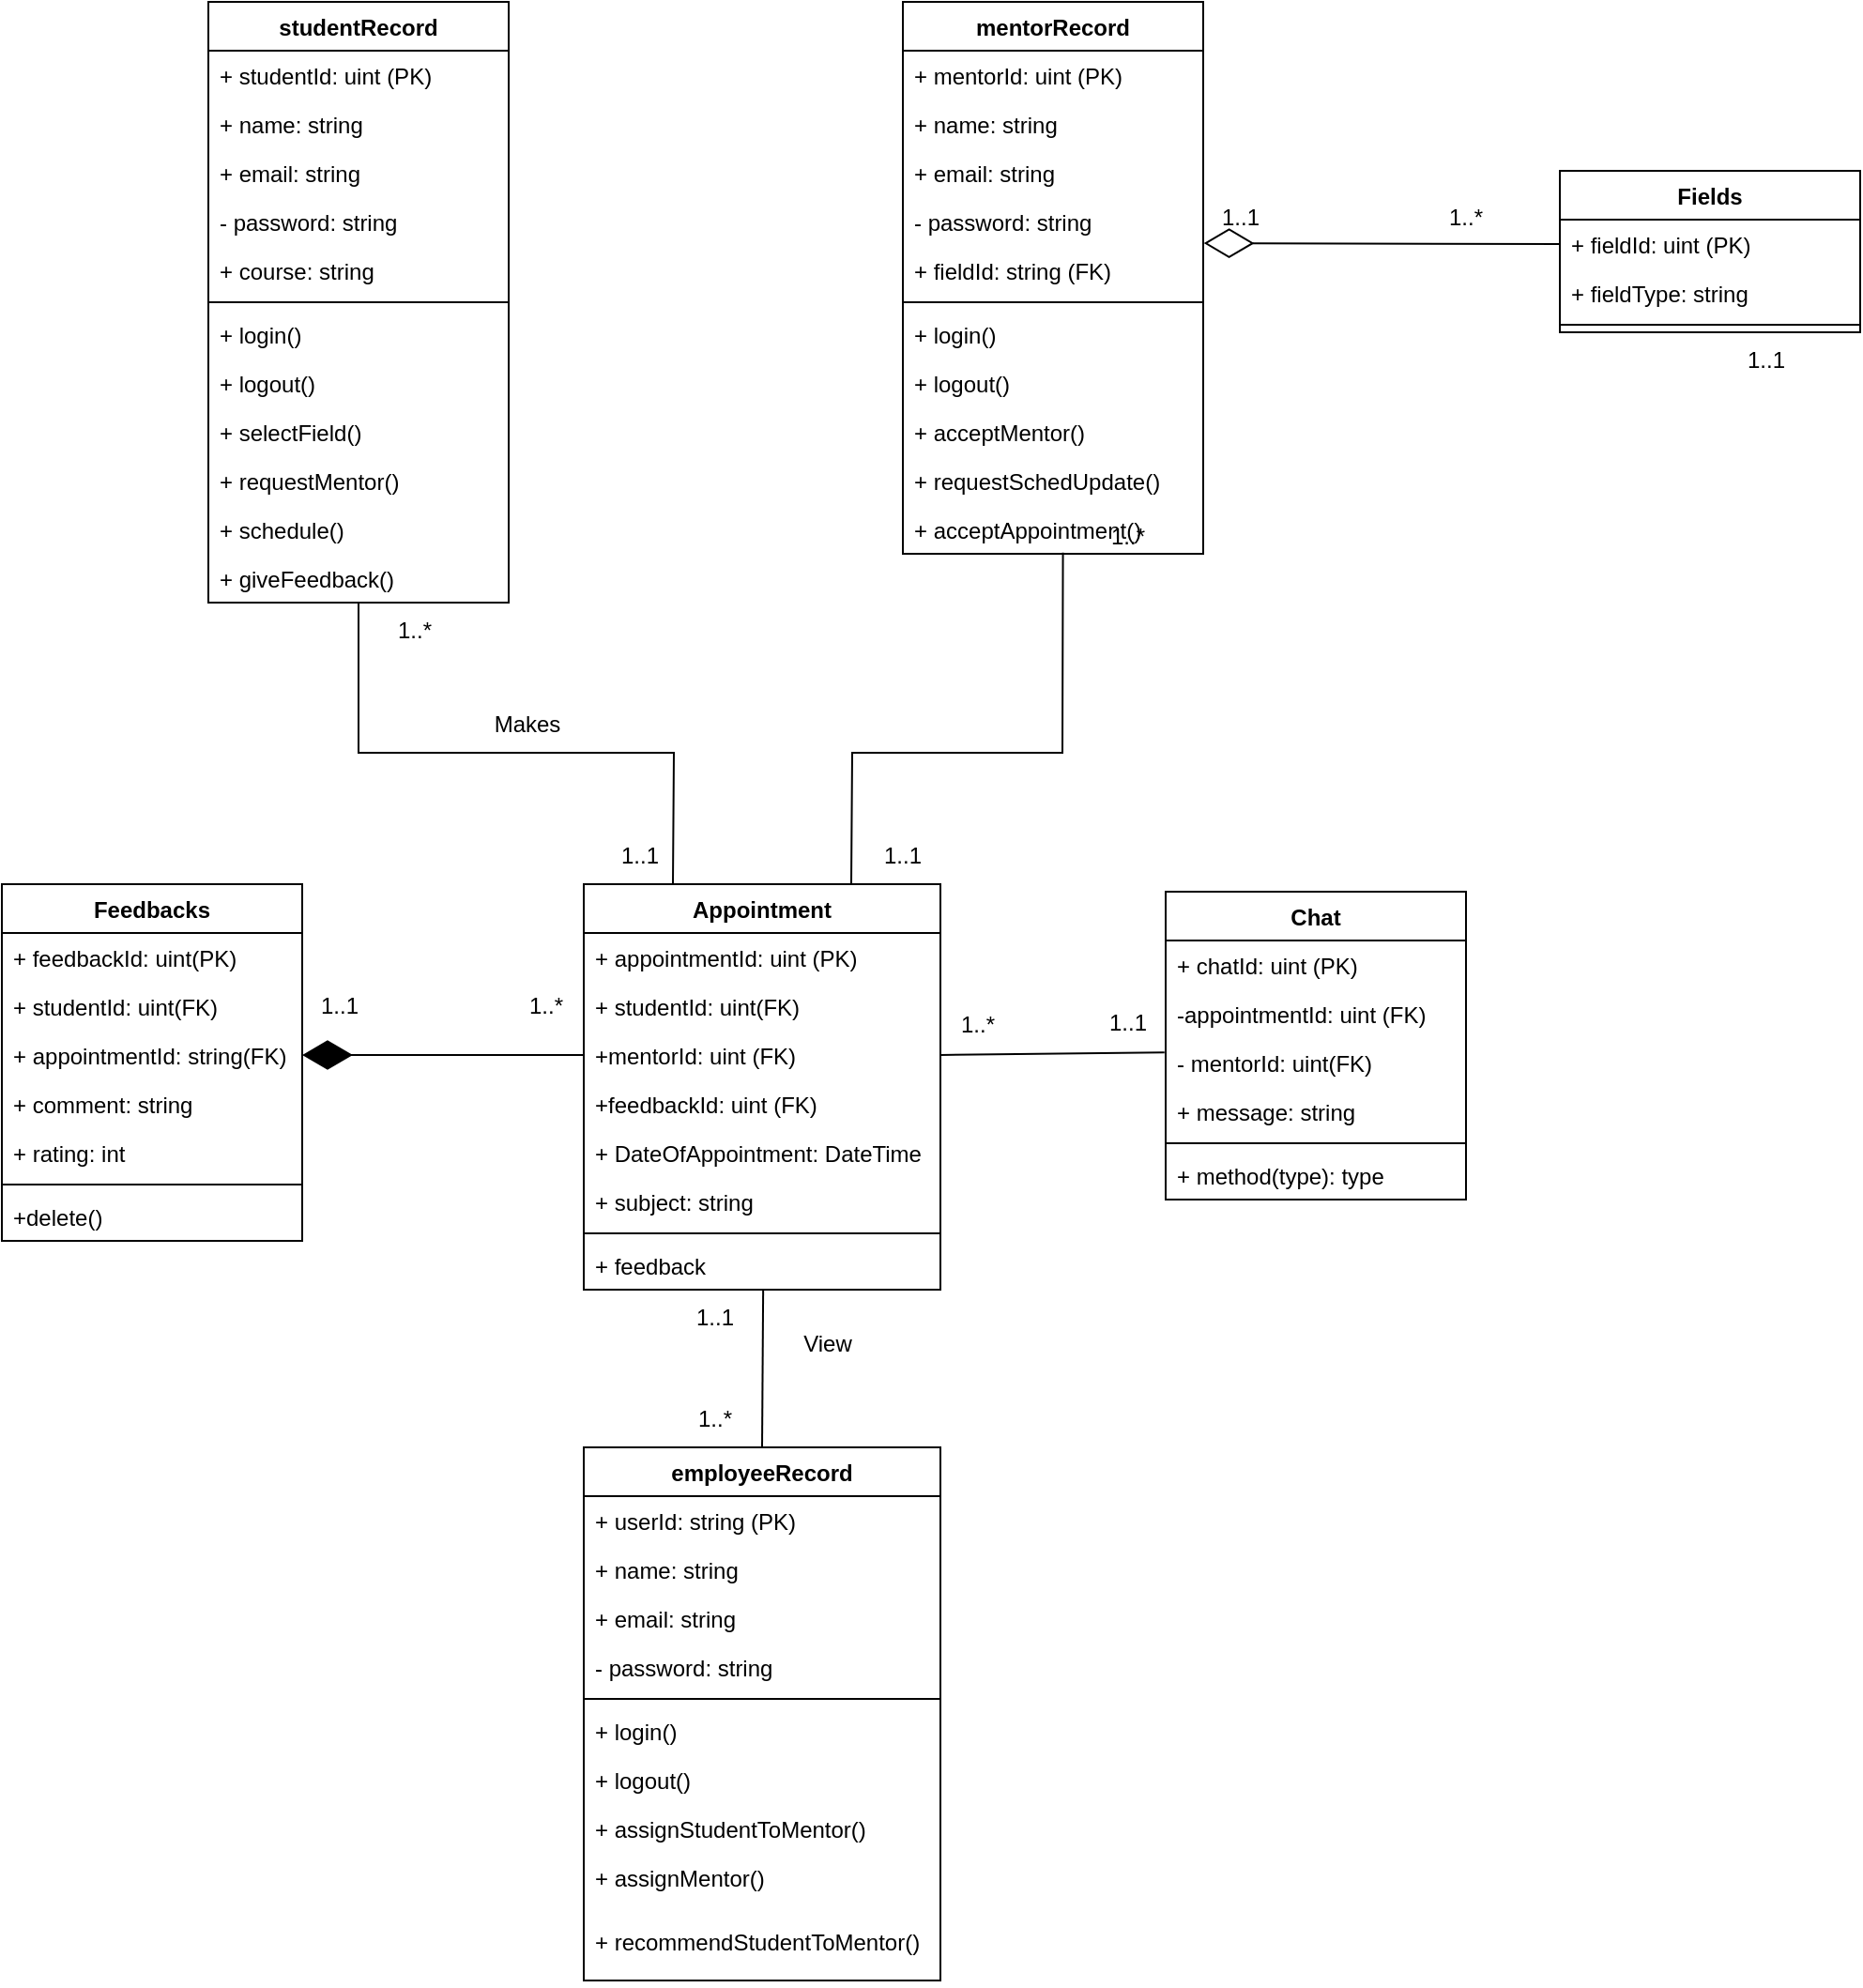 <mxfile version="22.1.5" type="github">
  <diagram id="C5RBs43oDa-KdzZeNtuy" name="Page-1">
    <mxGraphModel dx="1235" dy="666" grid="1" gridSize="10" guides="1" tooltips="1" connect="1" arrows="1" fold="1" page="1" pageScale="1" pageWidth="827" pageHeight="1169" math="0" shadow="0">
      <root>
        <mxCell id="WIyWlLk6GJQsqaUBKTNV-0" />
        <mxCell id="WIyWlLk6GJQsqaUBKTNV-1" parent="WIyWlLk6GJQsqaUBKTNV-0" />
        <mxCell id="QHLnaAk54jUI6bsKHcxq-0" value="studentRecord" style="swimlane;fontStyle=1;align=center;verticalAlign=top;childLayout=stackLayout;horizontal=1;startSize=26;horizontalStack=0;resizeParent=1;resizeParentMax=0;resizeLast=0;collapsible=1;marginBottom=0;whiteSpace=wrap;html=1;" vertex="1" parent="WIyWlLk6GJQsqaUBKTNV-1">
          <mxGeometry x="170" y="40" width="160" height="320" as="geometry" />
        </mxCell>
        <mxCell id="QHLnaAk54jUI6bsKHcxq-25" value="+ studentId: uint (PK)" style="text;strokeColor=none;fillColor=none;align=left;verticalAlign=top;spacingLeft=4;spacingRight=4;overflow=hidden;rotatable=0;points=[[0,0.5],[1,0.5]];portConstraint=eastwest;whiteSpace=wrap;html=1;" vertex="1" parent="QHLnaAk54jUI6bsKHcxq-0">
          <mxGeometry y="26" width="160" height="26" as="geometry" />
        </mxCell>
        <mxCell id="QHLnaAk54jUI6bsKHcxq-1" value="+ name: string&lt;br&gt;" style="text;strokeColor=none;fillColor=none;align=left;verticalAlign=top;spacingLeft=4;spacingRight=4;overflow=hidden;rotatable=0;points=[[0,0.5],[1,0.5]];portConstraint=eastwest;whiteSpace=wrap;html=1;" vertex="1" parent="QHLnaAk54jUI6bsKHcxq-0">
          <mxGeometry y="52" width="160" height="26" as="geometry" />
        </mxCell>
        <mxCell id="QHLnaAk54jUI6bsKHcxq-4" value="+ email: string" style="text;strokeColor=none;fillColor=none;align=left;verticalAlign=top;spacingLeft=4;spacingRight=4;overflow=hidden;rotatable=0;points=[[0,0.5],[1,0.5]];portConstraint=eastwest;whiteSpace=wrap;html=1;" vertex="1" parent="QHLnaAk54jUI6bsKHcxq-0">
          <mxGeometry y="78" width="160" height="26" as="geometry" />
        </mxCell>
        <mxCell id="QHLnaAk54jUI6bsKHcxq-5" value="- password: string" style="text;strokeColor=none;fillColor=none;align=left;verticalAlign=top;spacingLeft=4;spacingRight=4;overflow=hidden;rotatable=0;points=[[0,0.5],[1,0.5]];portConstraint=eastwest;whiteSpace=wrap;html=1;" vertex="1" parent="QHLnaAk54jUI6bsKHcxq-0">
          <mxGeometry y="104" width="160" height="26" as="geometry" />
        </mxCell>
        <mxCell id="QHLnaAk54jUI6bsKHcxq-43" value="+ course: string" style="text;strokeColor=none;fillColor=none;align=left;verticalAlign=top;spacingLeft=4;spacingRight=4;overflow=hidden;rotatable=0;points=[[0,0.5],[1,0.5]];portConstraint=eastwest;whiteSpace=wrap;html=1;" vertex="1" parent="QHLnaAk54jUI6bsKHcxq-0">
          <mxGeometry y="130" width="160" height="26" as="geometry" />
        </mxCell>
        <mxCell id="QHLnaAk54jUI6bsKHcxq-2" value="" style="line;strokeWidth=1;fillColor=none;align=left;verticalAlign=middle;spacingTop=-1;spacingLeft=3;spacingRight=3;rotatable=0;labelPosition=right;points=[];portConstraint=eastwest;strokeColor=inherit;" vertex="1" parent="QHLnaAk54jUI6bsKHcxq-0">
          <mxGeometry y="156" width="160" height="8" as="geometry" />
        </mxCell>
        <mxCell id="QHLnaAk54jUI6bsKHcxq-3" value="+ login()" style="text;strokeColor=none;fillColor=none;align=left;verticalAlign=top;spacingLeft=4;spacingRight=4;overflow=hidden;rotatable=0;points=[[0,0.5],[1,0.5]];portConstraint=eastwest;whiteSpace=wrap;html=1;" vertex="1" parent="QHLnaAk54jUI6bsKHcxq-0">
          <mxGeometry y="164" width="160" height="26" as="geometry" />
        </mxCell>
        <mxCell id="QHLnaAk54jUI6bsKHcxq-12" value="+ logout()" style="text;strokeColor=none;fillColor=none;align=left;verticalAlign=top;spacingLeft=4;spacingRight=4;overflow=hidden;rotatable=0;points=[[0,0.5],[1,0.5]];portConstraint=eastwest;whiteSpace=wrap;html=1;" vertex="1" parent="QHLnaAk54jUI6bsKHcxq-0">
          <mxGeometry y="190" width="160" height="26" as="geometry" />
        </mxCell>
        <mxCell id="QHLnaAk54jUI6bsKHcxq-47" value="+ selectField()" style="text;strokeColor=none;fillColor=none;align=left;verticalAlign=top;spacingLeft=4;spacingRight=4;overflow=hidden;rotatable=0;points=[[0,0.5],[1,0.5]];portConstraint=eastwest;whiteSpace=wrap;html=1;" vertex="1" parent="QHLnaAk54jUI6bsKHcxq-0">
          <mxGeometry y="216" width="160" height="26" as="geometry" />
        </mxCell>
        <mxCell id="QHLnaAk54jUI6bsKHcxq-45" value="+ requestMentor()" style="text;strokeColor=none;fillColor=none;align=left;verticalAlign=top;spacingLeft=4;spacingRight=4;overflow=hidden;rotatable=0;points=[[0,0.5],[1,0.5]];portConstraint=eastwest;whiteSpace=wrap;html=1;" vertex="1" parent="QHLnaAk54jUI6bsKHcxq-0">
          <mxGeometry y="242" width="160" height="26" as="geometry" />
        </mxCell>
        <mxCell id="QHLnaAk54jUI6bsKHcxq-49" value="+ schedule()" style="text;strokeColor=none;fillColor=none;align=left;verticalAlign=top;spacingLeft=4;spacingRight=4;overflow=hidden;rotatable=0;points=[[0,0.5],[1,0.5]];portConstraint=eastwest;whiteSpace=wrap;html=1;" vertex="1" parent="QHLnaAk54jUI6bsKHcxq-0">
          <mxGeometry y="268" width="160" height="26" as="geometry" />
        </mxCell>
        <mxCell id="QHLnaAk54jUI6bsKHcxq-48" value="+ giveFeedback()" style="text;strokeColor=none;fillColor=none;align=left;verticalAlign=top;spacingLeft=4;spacingRight=4;overflow=hidden;rotatable=0;points=[[0,0.5],[1,0.5]];portConstraint=eastwest;whiteSpace=wrap;html=1;" vertex="1" parent="QHLnaAk54jUI6bsKHcxq-0">
          <mxGeometry y="294" width="160" height="26" as="geometry" />
        </mxCell>
        <mxCell id="QHLnaAk54jUI6bsKHcxq-27" value="mentorRecord" style="swimlane;fontStyle=1;align=center;verticalAlign=top;childLayout=stackLayout;horizontal=1;startSize=26;horizontalStack=0;resizeParent=1;resizeParentMax=0;resizeLast=0;collapsible=1;marginBottom=0;whiteSpace=wrap;html=1;" vertex="1" parent="WIyWlLk6GJQsqaUBKTNV-1">
          <mxGeometry x="540" y="40" width="160" height="294" as="geometry" />
        </mxCell>
        <mxCell id="QHLnaAk54jUI6bsKHcxq-28" value="+ mentorId: uint (PK)" style="text;strokeColor=none;fillColor=none;align=left;verticalAlign=top;spacingLeft=4;spacingRight=4;overflow=hidden;rotatable=0;points=[[0,0.5],[1,0.5]];portConstraint=eastwest;whiteSpace=wrap;html=1;" vertex="1" parent="QHLnaAk54jUI6bsKHcxq-27">
          <mxGeometry y="26" width="160" height="26" as="geometry" />
        </mxCell>
        <mxCell id="QHLnaAk54jUI6bsKHcxq-29" value="+ name: string&lt;br&gt;" style="text;strokeColor=none;fillColor=none;align=left;verticalAlign=top;spacingLeft=4;spacingRight=4;overflow=hidden;rotatable=0;points=[[0,0.5],[1,0.5]];portConstraint=eastwest;whiteSpace=wrap;html=1;" vertex="1" parent="QHLnaAk54jUI6bsKHcxq-27">
          <mxGeometry y="52" width="160" height="26" as="geometry" />
        </mxCell>
        <mxCell id="QHLnaAk54jUI6bsKHcxq-30" value="+ email: string" style="text;strokeColor=none;fillColor=none;align=left;verticalAlign=top;spacingLeft=4;spacingRight=4;overflow=hidden;rotatable=0;points=[[0,0.5],[1,0.5]];portConstraint=eastwest;whiteSpace=wrap;html=1;" vertex="1" parent="QHLnaAk54jUI6bsKHcxq-27">
          <mxGeometry y="78" width="160" height="26" as="geometry" />
        </mxCell>
        <mxCell id="QHLnaAk54jUI6bsKHcxq-31" value="- password: string" style="text;strokeColor=none;fillColor=none;align=left;verticalAlign=top;spacingLeft=4;spacingRight=4;overflow=hidden;rotatable=0;points=[[0,0.5],[1,0.5]];portConstraint=eastwest;whiteSpace=wrap;html=1;" vertex="1" parent="QHLnaAk54jUI6bsKHcxq-27">
          <mxGeometry y="104" width="160" height="26" as="geometry" />
        </mxCell>
        <mxCell id="QHLnaAk54jUI6bsKHcxq-44" value="+ fieldId: string (FK)" style="text;strokeColor=none;fillColor=none;align=left;verticalAlign=top;spacingLeft=4;spacingRight=4;overflow=hidden;rotatable=0;points=[[0,0.5],[1,0.5]];portConstraint=eastwest;whiteSpace=wrap;html=1;" vertex="1" parent="QHLnaAk54jUI6bsKHcxq-27">
          <mxGeometry y="130" width="160" height="26" as="geometry" />
        </mxCell>
        <mxCell id="QHLnaAk54jUI6bsKHcxq-32" value="" style="line;strokeWidth=1;fillColor=none;align=left;verticalAlign=middle;spacingTop=-1;spacingLeft=3;spacingRight=3;rotatable=0;labelPosition=right;points=[];portConstraint=eastwest;strokeColor=inherit;" vertex="1" parent="QHLnaAk54jUI6bsKHcxq-27">
          <mxGeometry y="156" width="160" height="8" as="geometry" />
        </mxCell>
        <mxCell id="QHLnaAk54jUI6bsKHcxq-33" value="+ login()" style="text;strokeColor=none;fillColor=none;align=left;verticalAlign=top;spacingLeft=4;spacingRight=4;overflow=hidden;rotatable=0;points=[[0,0.5],[1,0.5]];portConstraint=eastwest;whiteSpace=wrap;html=1;" vertex="1" parent="QHLnaAk54jUI6bsKHcxq-27">
          <mxGeometry y="164" width="160" height="26" as="geometry" />
        </mxCell>
        <mxCell id="QHLnaAk54jUI6bsKHcxq-34" value="+ logout()" style="text;strokeColor=none;fillColor=none;align=left;verticalAlign=top;spacingLeft=4;spacingRight=4;overflow=hidden;rotatable=0;points=[[0,0.5],[1,0.5]];portConstraint=eastwest;whiteSpace=wrap;html=1;" vertex="1" parent="QHLnaAk54jUI6bsKHcxq-27">
          <mxGeometry y="190" width="160" height="26" as="geometry" />
        </mxCell>
        <mxCell id="QHLnaAk54jUI6bsKHcxq-120" value="+ acceptMentor()" style="text;strokeColor=none;fillColor=none;align=left;verticalAlign=top;spacingLeft=4;spacingRight=4;overflow=hidden;rotatable=0;points=[[0,0.5],[1,0.5]];portConstraint=eastwest;whiteSpace=wrap;html=1;" vertex="1" parent="QHLnaAk54jUI6bsKHcxq-27">
          <mxGeometry y="216" width="160" height="26" as="geometry" />
        </mxCell>
        <mxCell id="QHLnaAk54jUI6bsKHcxq-50" value="+ requestSchedUpdate()" style="text;strokeColor=none;fillColor=none;align=left;verticalAlign=top;spacingLeft=4;spacingRight=4;overflow=hidden;rotatable=0;points=[[0,0.5],[1,0.5]];portConstraint=eastwest;whiteSpace=wrap;html=1;" vertex="1" parent="QHLnaAk54jUI6bsKHcxq-27">
          <mxGeometry y="242" width="160" height="26" as="geometry" />
        </mxCell>
        <mxCell id="QHLnaAk54jUI6bsKHcxq-46" value="+ acceptAppointment()" style="text;strokeColor=none;fillColor=none;align=left;verticalAlign=top;spacingLeft=4;spacingRight=4;overflow=hidden;rotatable=0;points=[[0,0.5],[1,0.5]];portConstraint=eastwest;whiteSpace=wrap;html=1;" vertex="1" parent="QHLnaAk54jUI6bsKHcxq-27">
          <mxGeometry y="268" width="160" height="26" as="geometry" />
        </mxCell>
        <mxCell id="QHLnaAk54jUI6bsKHcxq-35" value="employeeRecord" style="swimlane;fontStyle=1;align=center;verticalAlign=top;childLayout=stackLayout;horizontal=1;startSize=26;horizontalStack=0;resizeParent=1;resizeParentMax=0;resizeLast=0;collapsible=1;marginBottom=0;whiteSpace=wrap;html=1;" vertex="1" parent="WIyWlLk6GJQsqaUBKTNV-1">
          <mxGeometry x="370" y="810" width="190" height="284" as="geometry" />
        </mxCell>
        <mxCell id="QHLnaAk54jUI6bsKHcxq-36" value="+ userId: string (PK)" style="text;strokeColor=none;fillColor=none;align=left;verticalAlign=top;spacingLeft=4;spacingRight=4;overflow=hidden;rotatable=0;points=[[0,0.5],[1,0.5]];portConstraint=eastwest;whiteSpace=wrap;html=1;" vertex="1" parent="QHLnaAk54jUI6bsKHcxq-35">
          <mxGeometry y="26" width="190" height="26" as="geometry" />
        </mxCell>
        <mxCell id="QHLnaAk54jUI6bsKHcxq-37" value="+ name: string&lt;br&gt;" style="text;strokeColor=none;fillColor=none;align=left;verticalAlign=top;spacingLeft=4;spacingRight=4;overflow=hidden;rotatable=0;points=[[0,0.5],[1,0.5]];portConstraint=eastwest;whiteSpace=wrap;html=1;" vertex="1" parent="QHLnaAk54jUI6bsKHcxq-35">
          <mxGeometry y="52" width="190" height="26" as="geometry" />
        </mxCell>
        <mxCell id="QHLnaAk54jUI6bsKHcxq-38" value="+ email: string" style="text;strokeColor=none;fillColor=none;align=left;verticalAlign=top;spacingLeft=4;spacingRight=4;overflow=hidden;rotatable=0;points=[[0,0.5],[1,0.5]];portConstraint=eastwest;whiteSpace=wrap;html=1;" vertex="1" parent="QHLnaAk54jUI6bsKHcxq-35">
          <mxGeometry y="78" width="190" height="26" as="geometry" />
        </mxCell>
        <mxCell id="QHLnaAk54jUI6bsKHcxq-39" value="- password: string" style="text;strokeColor=none;fillColor=none;align=left;verticalAlign=top;spacingLeft=4;spacingRight=4;overflow=hidden;rotatable=0;points=[[0,0.5],[1,0.5]];portConstraint=eastwest;whiteSpace=wrap;html=1;" vertex="1" parent="QHLnaAk54jUI6bsKHcxq-35">
          <mxGeometry y="104" width="190" height="26" as="geometry" />
        </mxCell>
        <mxCell id="QHLnaAk54jUI6bsKHcxq-40" value="" style="line;strokeWidth=1;fillColor=none;align=left;verticalAlign=middle;spacingTop=-1;spacingLeft=3;spacingRight=3;rotatable=0;labelPosition=right;points=[];portConstraint=eastwest;strokeColor=inherit;" vertex="1" parent="QHLnaAk54jUI6bsKHcxq-35">
          <mxGeometry y="130" width="190" height="8" as="geometry" />
        </mxCell>
        <mxCell id="QHLnaAk54jUI6bsKHcxq-41" value="+ login()" style="text;strokeColor=none;fillColor=none;align=left;verticalAlign=top;spacingLeft=4;spacingRight=4;overflow=hidden;rotatable=0;points=[[0,0.5],[1,0.5]];portConstraint=eastwest;whiteSpace=wrap;html=1;" vertex="1" parent="QHLnaAk54jUI6bsKHcxq-35">
          <mxGeometry y="138" width="190" height="26" as="geometry" />
        </mxCell>
        <mxCell id="QHLnaAk54jUI6bsKHcxq-42" value="+ logout()" style="text;strokeColor=none;fillColor=none;align=left;verticalAlign=top;spacingLeft=4;spacingRight=4;overflow=hidden;rotatable=0;points=[[0,0.5],[1,0.5]];portConstraint=eastwest;whiteSpace=wrap;html=1;" vertex="1" parent="QHLnaAk54jUI6bsKHcxq-35">
          <mxGeometry y="164" width="190" height="26" as="geometry" />
        </mxCell>
        <mxCell id="QHLnaAk54jUI6bsKHcxq-53" value="+ assignStudentToMentor()" style="text;strokeColor=none;fillColor=none;align=left;verticalAlign=top;spacingLeft=4;spacingRight=4;overflow=hidden;rotatable=0;points=[[0,0.5],[1,0.5]];portConstraint=eastwest;whiteSpace=wrap;html=1;" vertex="1" parent="QHLnaAk54jUI6bsKHcxq-35">
          <mxGeometry y="190" width="190" height="26" as="geometry" />
        </mxCell>
        <mxCell id="QHLnaAk54jUI6bsKHcxq-121" value="+ assignMentor()" style="text;strokeColor=none;fillColor=none;align=left;verticalAlign=top;spacingLeft=4;spacingRight=4;overflow=hidden;rotatable=0;points=[[0,0.5],[1,0.5]];portConstraint=eastwest;whiteSpace=wrap;html=1;" vertex="1" parent="QHLnaAk54jUI6bsKHcxq-35">
          <mxGeometry y="216" width="190" height="34" as="geometry" />
        </mxCell>
        <mxCell id="QHLnaAk54jUI6bsKHcxq-52" value="+ recommendStudentToMentor()" style="text;strokeColor=none;fillColor=none;align=left;verticalAlign=top;spacingLeft=4;spacingRight=4;overflow=hidden;rotatable=0;points=[[0,0.5],[1,0.5]];portConstraint=eastwest;whiteSpace=wrap;html=1;" vertex="1" parent="QHLnaAk54jUI6bsKHcxq-35">
          <mxGeometry y="250" width="190" height="34" as="geometry" />
        </mxCell>
        <mxCell id="QHLnaAk54jUI6bsKHcxq-54" value="Appointment" style="swimlane;fontStyle=1;align=center;verticalAlign=top;childLayout=stackLayout;horizontal=1;startSize=26;horizontalStack=0;resizeParent=1;resizeParentMax=0;resizeLast=0;collapsible=1;marginBottom=0;whiteSpace=wrap;html=1;" vertex="1" parent="WIyWlLk6GJQsqaUBKTNV-1">
          <mxGeometry x="370" y="510" width="190" height="216" as="geometry" />
        </mxCell>
        <mxCell id="QHLnaAk54jUI6bsKHcxq-55" value="+ appointmentId: uint (PK)" style="text;strokeColor=none;fillColor=none;align=left;verticalAlign=top;spacingLeft=4;spacingRight=4;overflow=hidden;rotatable=0;points=[[0,0.5],[1,0.5]];portConstraint=eastwest;whiteSpace=wrap;html=1;" vertex="1" parent="QHLnaAk54jUI6bsKHcxq-54">
          <mxGeometry y="26" width="190" height="26" as="geometry" />
        </mxCell>
        <mxCell id="QHLnaAk54jUI6bsKHcxq-58" value="+ studentId: uint(FK)" style="text;strokeColor=none;fillColor=none;align=left;verticalAlign=top;spacingLeft=4;spacingRight=4;overflow=hidden;rotatable=0;points=[[0,0.5],[1,0.5]];portConstraint=eastwest;whiteSpace=wrap;html=1;" vertex="1" parent="QHLnaAk54jUI6bsKHcxq-54">
          <mxGeometry y="52" width="190" height="26" as="geometry" />
        </mxCell>
        <mxCell id="QHLnaAk54jUI6bsKHcxq-59" value="+mentorId: uint (FK)" style="text;strokeColor=none;fillColor=none;align=left;verticalAlign=top;spacingLeft=4;spacingRight=4;overflow=hidden;rotatable=0;points=[[0,0.5],[1,0.5]];portConstraint=eastwest;whiteSpace=wrap;html=1;" vertex="1" parent="QHLnaAk54jUI6bsKHcxq-54">
          <mxGeometry y="78" width="190" height="26" as="geometry" />
        </mxCell>
        <mxCell id="QHLnaAk54jUI6bsKHcxq-67" value="+feedbackId: uint (FK)" style="text;strokeColor=none;fillColor=none;align=left;verticalAlign=top;spacingLeft=4;spacingRight=4;overflow=hidden;rotatable=0;points=[[0,0.5],[1,0.5]];portConstraint=eastwest;whiteSpace=wrap;html=1;" vertex="1" parent="QHLnaAk54jUI6bsKHcxq-54">
          <mxGeometry y="104" width="190" height="26" as="geometry" />
        </mxCell>
        <mxCell id="QHLnaAk54jUI6bsKHcxq-68" value="+ DateOfAppointment: DateTime" style="text;strokeColor=none;fillColor=none;align=left;verticalAlign=top;spacingLeft=4;spacingRight=4;overflow=hidden;rotatable=0;points=[[0,0.5],[1,0.5]];portConstraint=eastwest;whiteSpace=wrap;html=1;" vertex="1" parent="QHLnaAk54jUI6bsKHcxq-54">
          <mxGeometry y="130" width="190" height="26" as="geometry" />
        </mxCell>
        <mxCell id="QHLnaAk54jUI6bsKHcxq-103" value="+ subject: string" style="text;strokeColor=none;fillColor=none;align=left;verticalAlign=top;spacingLeft=4;spacingRight=4;overflow=hidden;rotatable=0;points=[[0,0.5],[1,0.5]];portConstraint=eastwest;whiteSpace=wrap;html=1;" vertex="1" parent="QHLnaAk54jUI6bsKHcxq-54">
          <mxGeometry y="156" width="190" height="26" as="geometry" />
        </mxCell>
        <mxCell id="QHLnaAk54jUI6bsKHcxq-56" value="" style="line;strokeWidth=1;fillColor=none;align=left;verticalAlign=middle;spacingTop=-1;spacingLeft=3;spacingRight=3;rotatable=0;labelPosition=right;points=[];portConstraint=eastwest;strokeColor=inherit;" vertex="1" parent="QHLnaAk54jUI6bsKHcxq-54">
          <mxGeometry y="182" width="190" height="8" as="geometry" />
        </mxCell>
        <mxCell id="QHLnaAk54jUI6bsKHcxq-57" value="+ feedback" style="text;strokeColor=none;fillColor=none;align=left;verticalAlign=top;spacingLeft=4;spacingRight=4;overflow=hidden;rotatable=0;points=[[0,0.5],[1,0.5]];portConstraint=eastwest;whiteSpace=wrap;html=1;" vertex="1" parent="QHLnaAk54jUI6bsKHcxq-54">
          <mxGeometry y="190" width="190" height="26" as="geometry" />
        </mxCell>
        <mxCell id="QHLnaAk54jUI6bsKHcxq-60" value="Feedbacks" style="swimlane;fontStyle=1;align=center;verticalAlign=top;childLayout=stackLayout;horizontal=1;startSize=26;horizontalStack=0;resizeParent=1;resizeParentMax=0;resizeLast=0;collapsible=1;marginBottom=0;whiteSpace=wrap;html=1;" vertex="1" parent="WIyWlLk6GJQsqaUBKTNV-1">
          <mxGeometry x="60" y="510" width="160" height="190" as="geometry" />
        </mxCell>
        <mxCell id="QHLnaAk54jUI6bsKHcxq-61" value="+ feedbackId: uint(PK)" style="text;strokeColor=none;fillColor=none;align=left;verticalAlign=top;spacingLeft=4;spacingRight=4;overflow=hidden;rotatable=0;points=[[0,0.5],[1,0.5]];portConstraint=eastwest;whiteSpace=wrap;html=1;" vertex="1" parent="QHLnaAk54jUI6bsKHcxq-60">
          <mxGeometry y="26" width="160" height="26" as="geometry" />
        </mxCell>
        <mxCell id="QHLnaAk54jUI6bsKHcxq-112" value="+ studentId: uint(FK)" style="text;strokeColor=none;fillColor=none;align=left;verticalAlign=top;spacingLeft=4;spacingRight=4;overflow=hidden;rotatable=0;points=[[0,0.5],[1,0.5]];portConstraint=eastwest;whiteSpace=wrap;html=1;" vertex="1" parent="QHLnaAk54jUI6bsKHcxq-60">
          <mxGeometry y="52" width="160" height="26" as="geometry" />
        </mxCell>
        <mxCell id="QHLnaAk54jUI6bsKHcxq-64" value="+ appointmentId: string(FK)" style="text;strokeColor=none;fillColor=none;align=left;verticalAlign=top;spacingLeft=4;spacingRight=4;overflow=hidden;rotatable=0;points=[[0,0.5],[1,0.5]];portConstraint=eastwest;whiteSpace=wrap;html=1;" vertex="1" parent="QHLnaAk54jUI6bsKHcxq-60">
          <mxGeometry y="78" width="160" height="26" as="geometry" />
        </mxCell>
        <mxCell id="QHLnaAk54jUI6bsKHcxq-65" value="+ comment: string" style="text;strokeColor=none;fillColor=none;align=left;verticalAlign=top;spacingLeft=4;spacingRight=4;overflow=hidden;rotatable=0;points=[[0,0.5],[1,0.5]];portConstraint=eastwest;whiteSpace=wrap;html=1;" vertex="1" parent="QHLnaAk54jUI6bsKHcxq-60">
          <mxGeometry y="104" width="160" height="26" as="geometry" />
        </mxCell>
        <mxCell id="QHLnaAk54jUI6bsKHcxq-66" value="+ rating: int" style="text;strokeColor=none;fillColor=none;align=left;verticalAlign=top;spacingLeft=4;spacingRight=4;overflow=hidden;rotatable=0;points=[[0,0.5],[1,0.5]];portConstraint=eastwest;whiteSpace=wrap;html=1;" vertex="1" parent="QHLnaAk54jUI6bsKHcxq-60">
          <mxGeometry y="130" width="160" height="26" as="geometry" />
        </mxCell>
        <mxCell id="QHLnaAk54jUI6bsKHcxq-62" value="" style="line;strokeWidth=1;fillColor=none;align=left;verticalAlign=middle;spacingTop=-1;spacingLeft=3;spacingRight=3;rotatable=0;labelPosition=right;points=[];portConstraint=eastwest;strokeColor=inherit;" vertex="1" parent="QHLnaAk54jUI6bsKHcxq-60">
          <mxGeometry y="156" width="160" height="8" as="geometry" />
        </mxCell>
        <mxCell id="QHLnaAk54jUI6bsKHcxq-63" value="+delete()" style="text;strokeColor=none;fillColor=none;align=left;verticalAlign=top;spacingLeft=4;spacingRight=4;overflow=hidden;rotatable=0;points=[[0,0.5],[1,0.5]];portConstraint=eastwest;whiteSpace=wrap;html=1;" vertex="1" parent="QHLnaAk54jUI6bsKHcxq-60">
          <mxGeometry y="164" width="160" height="26" as="geometry" />
        </mxCell>
        <mxCell id="QHLnaAk54jUI6bsKHcxq-71" value="" style="endArrow=diamondThin;endFill=1;endSize=24;html=1;rounded=0;entryX=1;entryY=0.5;entryDx=0;entryDy=0;exitX=0;exitY=0.5;exitDx=0;exitDy=0;" edge="1" parent="WIyWlLk6GJQsqaUBKTNV-1" source="QHLnaAk54jUI6bsKHcxq-59" target="QHLnaAk54jUI6bsKHcxq-64">
          <mxGeometry width="160" relative="1" as="geometry">
            <mxPoint x="260" y="450" as="sourcePoint" />
            <mxPoint x="420" y="450" as="targetPoint" />
          </mxGeometry>
        </mxCell>
        <mxCell id="QHLnaAk54jUI6bsKHcxq-73" value="" style="endArrow=none;html=1;rounded=0;entryX=0.25;entryY=0;entryDx=0;entryDy=0;" edge="1" parent="WIyWlLk6GJQsqaUBKTNV-1" source="QHLnaAk54jUI6bsKHcxq-48" target="QHLnaAk54jUI6bsKHcxq-54">
          <mxGeometry width="50" height="50" relative="1" as="geometry">
            <mxPoint x="320" y="460" as="sourcePoint" />
            <mxPoint x="370" y="410" as="targetPoint" />
            <Array as="points">
              <mxPoint x="250" y="440" />
              <mxPoint x="418" y="440" />
            </Array>
          </mxGeometry>
        </mxCell>
        <mxCell id="QHLnaAk54jUI6bsKHcxq-74" value="" style="endArrow=none;html=1;rounded=0;exitX=0.75;exitY=0;exitDx=0;exitDy=0;entryX=0.533;entryY=0.975;entryDx=0;entryDy=0;entryPerimeter=0;" edge="1" parent="WIyWlLk6GJQsqaUBKTNV-1" source="QHLnaAk54jUI6bsKHcxq-54" target="QHLnaAk54jUI6bsKHcxq-46">
          <mxGeometry width="50" height="50" relative="1" as="geometry">
            <mxPoint x="410" y="420" as="sourcePoint" />
            <mxPoint x="460" y="370" as="targetPoint" />
            <Array as="points">
              <mxPoint x="513" y="440" />
              <mxPoint x="625" y="440" />
            </Array>
          </mxGeometry>
        </mxCell>
        <mxCell id="QHLnaAk54jUI6bsKHcxq-75" value="" style="endArrow=none;html=1;rounded=0;entryX=0.503;entryY=1.007;entryDx=0;entryDy=0;entryPerimeter=0;exitX=0.5;exitY=0;exitDx=0;exitDy=0;" edge="1" parent="WIyWlLk6GJQsqaUBKTNV-1" source="QHLnaAk54jUI6bsKHcxq-35" target="QHLnaAk54jUI6bsKHcxq-57">
          <mxGeometry width="50" height="50" relative="1" as="geometry">
            <mxPoint x="400" y="820" as="sourcePoint" />
            <mxPoint x="450" y="770" as="targetPoint" />
          </mxGeometry>
        </mxCell>
        <mxCell id="QHLnaAk54jUI6bsKHcxq-76" value="Fields" style="swimlane;fontStyle=1;align=center;verticalAlign=top;childLayout=stackLayout;horizontal=1;startSize=26;horizontalStack=0;resizeParent=1;resizeParentMax=0;resizeLast=0;collapsible=1;marginBottom=0;whiteSpace=wrap;html=1;" vertex="1" parent="WIyWlLk6GJQsqaUBKTNV-1">
          <mxGeometry x="890" y="130" width="160" height="86" as="geometry" />
        </mxCell>
        <mxCell id="QHLnaAk54jUI6bsKHcxq-77" value="+ fieldId: uint (PK)" style="text;strokeColor=none;fillColor=none;align=left;verticalAlign=top;spacingLeft=4;spacingRight=4;overflow=hidden;rotatable=0;points=[[0,0.5],[1,0.5]];portConstraint=eastwest;whiteSpace=wrap;html=1;" vertex="1" parent="QHLnaAk54jUI6bsKHcxq-76">
          <mxGeometry y="26" width="160" height="26" as="geometry" />
        </mxCell>
        <mxCell id="QHLnaAk54jUI6bsKHcxq-82" value="+ fieldType: string" style="text;strokeColor=none;fillColor=none;align=left;verticalAlign=top;spacingLeft=4;spacingRight=4;overflow=hidden;rotatable=0;points=[[0,0.5],[1,0.5]];portConstraint=eastwest;whiteSpace=wrap;html=1;" vertex="1" parent="QHLnaAk54jUI6bsKHcxq-76">
          <mxGeometry y="52" width="160" height="26" as="geometry" />
        </mxCell>
        <mxCell id="QHLnaAk54jUI6bsKHcxq-78" value="" style="line;strokeWidth=1;fillColor=none;align=left;verticalAlign=middle;spacingTop=-1;spacingLeft=3;spacingRight=3;rotatable=0;labelPosition=right;points=[];portConstraint=eastwest;strokeColor=inherit;" vertex="1" parent="QHLnaAk54jUI6bsKHcxq-76">
          <mxGeometry y="78" width="160" height="8" as="geometry" />
        </mxCell>
        <mxCell id="QHLnaAk54jUI6bsKHcxq-81" value="" style="endArrow=diamondThin;endFill=0;endSize=24;html=1;rounded=0;exitX=0;exitY=0.5;exitDx=0;exitDy=0;entryX=1.002;entryY=-0.056;entryDx=0;entryDy=0;entryPerimeter=0;" edge="1" parent="WIyWlLk6GJQsqaUBKTNV-1" source="QHLnaAk54jUI6bsKHcxq-77" target="QHLnaAk54jUI6bsKHcxq-44">
          <mxGeometry width="160" relative="1" as="geometry">
            <mxPoint x="700" y="170" as="sourcePoint" />
            <mxPoint x="770" y="210" as="targetPoint" />
          </mxGeometry>
        </mxCell>
        <mxCell id="QHLnaAk54jUI6bsKHcxq-85" value="View" style="text;html=1;strokeColor=none;fillColor=none;align=center;verticalAlign=middle;whiteSpace=wrap;rounded=0;" vertex="1" parent="WIyWlLk6GJQsqaUBKTNV-1">
          <mxGeometry x="470" y="740" width="60" height="30" as="geometry" />
        </mxCell>
        <mxCell id="QHLnaAk54jUI6bsKHcxq-87" value="Makes" style="text;html=1;strokeColor=none;fillColor=none;align=center;verticalAlign=middle;whiteSpace=wrap;rounded=0;" vertex="1" parent="WIyWlLk6GJQsqaUBKTNV-1">
          <mxGeometry x="310" y="410" width="60" height="30" as="geometry" />
        </mxCell>
        <mxCell id="QHLnaAk54jUI6bsKHcxq-91" value="1..*" style="text;html=1;strokeColor=none;fillColor=none;align=center;verticalAlign=middle;whiteSpace=wrap;rounded=0;" vertex="1" parent="WIyWlLk6GJQsqaUBKTNV-1">
          <mxGeometry x="250" y="360" width="60" height="30" as="geometry" />
        </mxCell>
        <mxCell id="QHLnaAk54jUI6bsKHcxq-92" value="1..1" style="text;html=1;strokeColor=none;fillColor=none;align=center;verticalAlign=middle;whiteSpace=wrap;rounded=0;" vertex="1" parent="WIyWlLk6GJQsqaUBKTNV-1">
          <mxGeometry x="370" y="480" width="60" height="30" as="geometry" />
        </mxCell>
        <mxCell id="QHLnaAk54jUI6bsKHcxq-93" value="1..1" style="text;html=1;strokeColor=none;fillColor=none;align=center;verticalAlign=middle;whiteSpace=wrap;rounded=0;" vertex="1" parent="WIyWlLk6GJQsqaUBKTNV-1">
          <mxGeometry x="510" y="480" width="60" height="30" as="geometry" />
        </mxCell>
        <mxCell id="QHLnaAk54jUI6bsKHcxq-94" value="1..*" style="text;html=1;strokeColor=none;fillColor=none;align=center;verticalAlign=middle;whiteSpace=wrap;rounded=0;" vertex="1" parent="WIyWlLk6GJQsqaUBKTNV-1">
          <mxGeometry x="630" y="310" width="60" height="30" as="geometry" />
        </mxCell>
        <mxCell id="QHLnaAk54jUI6bsKHcxq-95" value="1..1" style="text;html=1;strokeColor=none;fillColor=none;align=center;verticalAlign=middle;whiteSpace=wrap;rounded=0;" vertex="1" parent="WIyWlLk6GJQsqaUBKTNV-1">
          <mxGeometry x="210" y="560" width="60" height="30" as="geometry" />
        </mxCell>
        <mxCell id="QHLnaAk54jUI6bsKHcxq-96" value="1..*" style="text;html=1;strokeColor=none;fillColor=none;align=center;verticalAlign=middle;whiteSpace=wrap;rounded=0;" vertex="1" parent="WIyWlLk6GJQsqaUBKTNV-1">
          <mxGeometry x="320" y="560" width="60" height="30" as="geometry" />
        </mxCell>
        <mxCell id="QHLnaAk54jUI6bsKHcxq-98" value="1..1" style="text;html=1;strokeColor=none;fillColor=none;align=center;verticalAlign=middle;whiteSpace=wrap;rounded=0;" vertex="1" parent="WIyWlLk6GJQsqaUBKTNV-1">
          <mxGeometry x="970" y="216" width="60" height="30" as="geometry" />
        </mxCell>
        <mxCell id="QHLnaAk54jUI6bsKHcxq-99" value="1..1" style="text;html=1;strokeColor=none;fillColor=none;align=center;verticalAlign=middle;whiteSpace=wrap;rounded=0;" vertex="1" parent="WIyWlLk6GJQsqaUBKTNV-1">
          <mxGeometry x="690" y="140" width="60" height="30" as="geometry" />
        </mxCell>
        <mxCell id="QHLnaAk54jUI6bsKHcxq-100" value="1..*" style="text;html=1;strokeColor=none;fillColor=none;align=center;verticalAlign=middle;whiteSpace=wrap;rounded=0;" vertex="1" parent="WIyWlLk6GJQsqaUBKTNV-1">
          <mxGeometry x="810" y="140" width="60" height="30" as="geometry" />
        </mxCell>
        <mxCell id="QHLnaAk54jUI6bsKHcxq-101" value="1..*" style="text;html=1;strokeColor=none;fillColor=none;align=center;verticalAlign=middle;whiteSpace=wrap;rounded=0;" vertex="1" parent="WIyWlLk6GJQsqaUBKTNV-1">
          <mxGeometry x="410" y="780" width="60" height="30" as="geometry" />
        </mxCell>
        <mxCell id="QHLnaAk54jUI6bsKHcxq-102" value="1..1" style="text;html=1;strokeColor=none;fillColor=none;align=center;verticalAlign=middle;whiteSpace=wrap;rounded=0;" vertex="1" parent="WIyWlLk6GJQsqaUBKTNV-1">
          <mxGeometry x="410" y="726" width="60" height="30" as="geometry" />
        </mxCell>
        <mxCell id="QHLnaAk54jUI6bsKHcxq-108" value="Chat" style="swimlane;fontStyle=1;align=center;verticalAlign=top;childLayout=stackLayout;horizontal=1;startSize=26;horizontalStack=0;resizeParent=1;resizeParentMax=0;resizeLast=0;collapsible=1;marginBottom=0;whiteSpace=wrap;html=1;" vertex="1" parent="WIyWlLk6GJQsqaUBKTNV-1">
          <mxGeometry x="680" y="514" width="160" height="164" as="geometry" />
        </mxCell>
        <mxCell id="QHLnaAk54jUI6bsKHcxq-109" value="+ chatId: uint (PK)" style="text;strokeColor=none;fillColor=none;align=left;verticalAlign=top;spacingLeft=4;spacingRight=4;overflow=hidden;rotatable=0;points=[[0,0.5],[1,0.5]];portConstraint=eastwest;whiteSpace=wrap;html=1;" vertex="1" parent="QHLnaAk54jUI6bsKHcxq-108">
          <mxGeometry y="26" width="160" height="26" as="geometry" />
        </mxCell>
        <mxCell id="QHLnaAk54jUI6bsKHcxq-115" value="-appointmentId: uint (FK)" style="text;strokeColor=none;fillColor=none;align=left;verticalAlign=top;spacingLeft=4;spacingRight=4;overflow=hidden;rotatable=0;points=[[0,0.5],[1,0.5]];portConstraint=eastwest;whiteSpace=wrap;html=1;" vertex="1" parent="QHLnaAk54jUI6bsKHcxq-108">
          <mxGeometry y="52" width="160" height="26" as="geometry" />
        </mxCell>
        <mxCell id="QHLnaAk54jUI6bsKHcxq-116" value="- mentorId: uint(FK)" style="text;strokeColor=none;fillColor=none;align=left;verticalAlign=top;spacingLeft=4;spacingRight=4;overflow=hidden;rotatable=0;points=[[0,0.5],[1,0.5]];portConstraint=eastwest;whiteSpace=wrap;html=1;" vertex="1" parent="QHLnaAk54jUI6bsKHcxq-108">
          <mxGeometry y="78" width="160" height="26" as="geometry" />
        </mxCell>
        <mxCell id="QHLnaAk54jUI6bsKHcxq-113" value="+ message: string" style="text;strokeColor=none;fillColor=none;align=left;verticalAlign=top;spacingLeft=4;spacingRight=4;overflow=hidden;rotatable=0;points=[[0,0.5],[1,0.5]];portConstraint=eastwest;whiteSpace=wrap;html=1;" vertex="1" parent="QHLnaAk54jUI6bsKHcxq-108">
          <mxGeometry y="104" width="160" height="26" as="geometry" />
        </mxCell>
        <mxCell id="QHLnaAk54jUI6bsKHcxq-110" value="" style="line;strokeWidth=1;fillColor=none;align=left;verticalAlign=middle;spacingTop=-1;spacingLeft=3;spacingRight=3;rotatable=0;labelPosition=right;points=[];portConstraint=eastwest;strokeColor=inherit;" vertex="1" parent="QHLnaAk54jUI6bsKHcxq-108">
          <mxGeometry y="130" width="160" height="8" as="geometry" />
        </mxCell>
        <mxCell id="QHLnaAk54jUI6bsKHcxq-111" value="+ method(type): type" style="text;strokeColor=none;fillColor=none;align=left;verticalAlign=top;spacingLeft=4;spacingRight=4;overflow=hidden;rotatable=0;points=[[0,0.5],[1,0.5]];portConstraint=eastwest;whiteSpace=wrap;html=1;" vertex="1" parent="QHLnaAk54jUI6bsKHcxq-108">
          <mxGeometry y="138" width="160" height="26" as="geometry" />
        </mxCell>
        <mxCell id="QHLnaAk54jUI6bsKHcxq-117" value="" style="endArrow=none;html=1;rounded=0;exitX=1;exitY=0.5;exitDx=0;exitDy=0;entryX=-0.004;entryY=0.294;entryDx=0;entryDy=0;entryPerimeter=0;" edge="1" parent="WIyWlLk6GJQsqaUBKTNV-1" source="QHLnaAk54jUI6bsKHcxq-59" target="QHLnaAk54jUI6bsKHcxq-116">
          <mxGeometry width="50" height="50" relative="1" as="geometry">
            <mxPoint x="540" y="720" as="sourcePoint" />
            <mxPoint x="590" y="670" as="targetPoint" />
          </mxGeometry>
        </mxCell>
        <mxCell id="QHLnaAk54jUI6bsKHcxq-118" value="1..1" style="text;html=1;strokeColor=none;fillColor=none;align=center;verticalAlign=middle;whiteSpace=wrap;rounded=0;" vertex="1" parent="WIyWlLk6GJQsqaUBKTNV-1">
          <mxGeometry x="630" y="569" width="60" height="30" as="geometry" />
        </mxCell>
        <mxCell id="QHLnaAk54jUI6bsKHcxq-119" value="1..*" style="text;html=1;strokeColor=none;fillColor=none;align=center;verticalAlign=middle;whiteSpace=wrap;rounded=0;" vertex="1" parent="WIyWlLk6GJQsqaUBKTNV-1">
          <mxGeometry x="550" y="569.5" width="60" height="30" as="geometry" />
        </mxCell>
      </root>
    </mxGraphModel>
  </diagram>
</mxfile>
